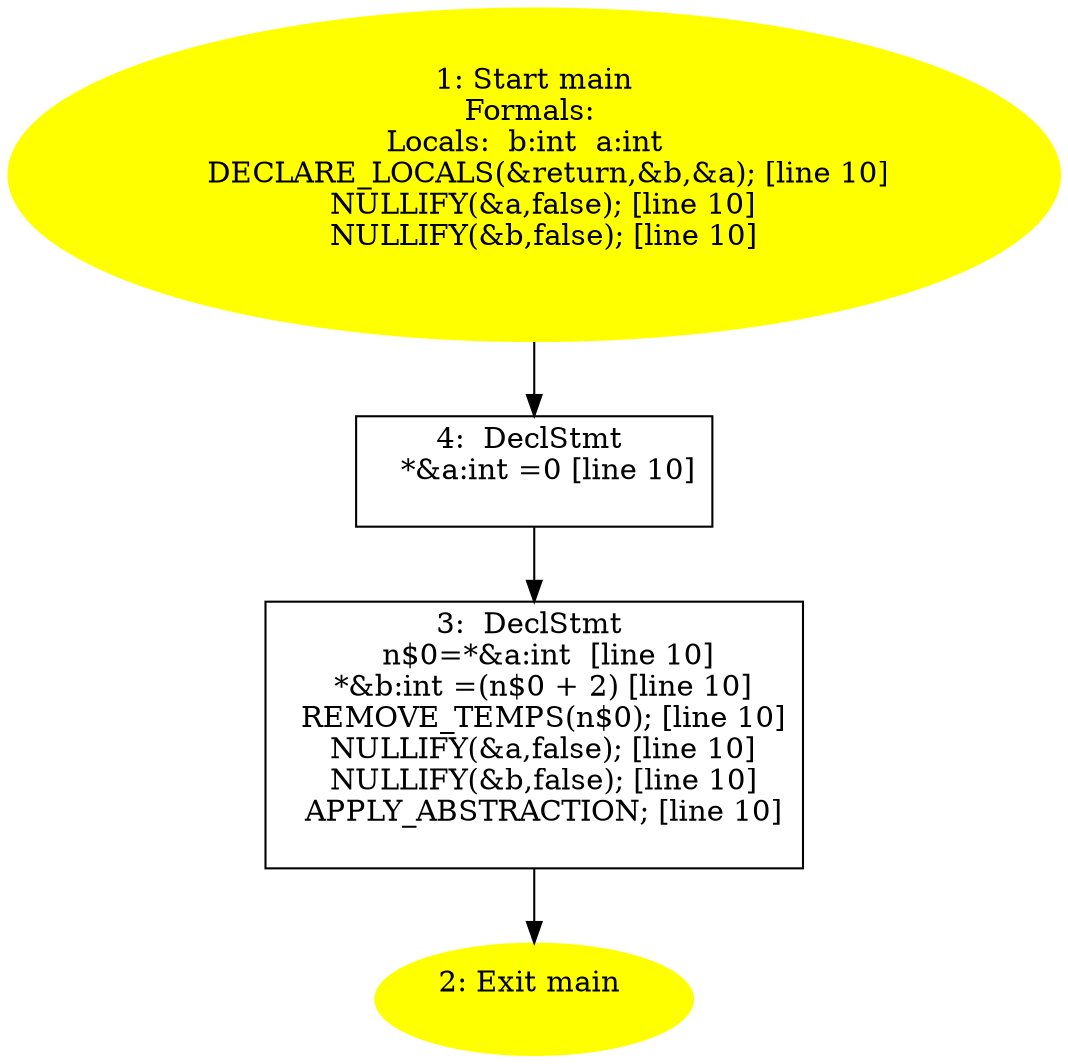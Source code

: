 digraph iCFG {
4 [label="4:  DeclStmt \n   *&a:int =0 [line 10]\n " shape="box"]
	

	 4 -> 3 ;
3 [label="3:  DeclStmt \n   n$0=*&a:int  [line 10]\n  *&b:int =(n$0 + 2) [line 10]\n  REMOVE_TEMPS(n$0); [line 10]\n  NULLIFY(&a,false); [line 10]\n  NULLIFY(&b,false); [line 10]\n  APPLY_ABSTRACTION; [line 10]\n " shape="box"]
	

	 3 -> 2 ;
2 [label="2: Exit main \n  " color=yellow style=filled]
	

1 [label="1: Start main\nFormals: \nLocals:  b:int  a:int  \n   DECLARE_LOCALS(&return,&b,&a); [line 10]\n  NULLIFY(&a,false); [line 10]\n  NULLIFY(&b,false); [line 10]\n " color=yellow style=filled]
	

	 1 -> 4 ;
}
